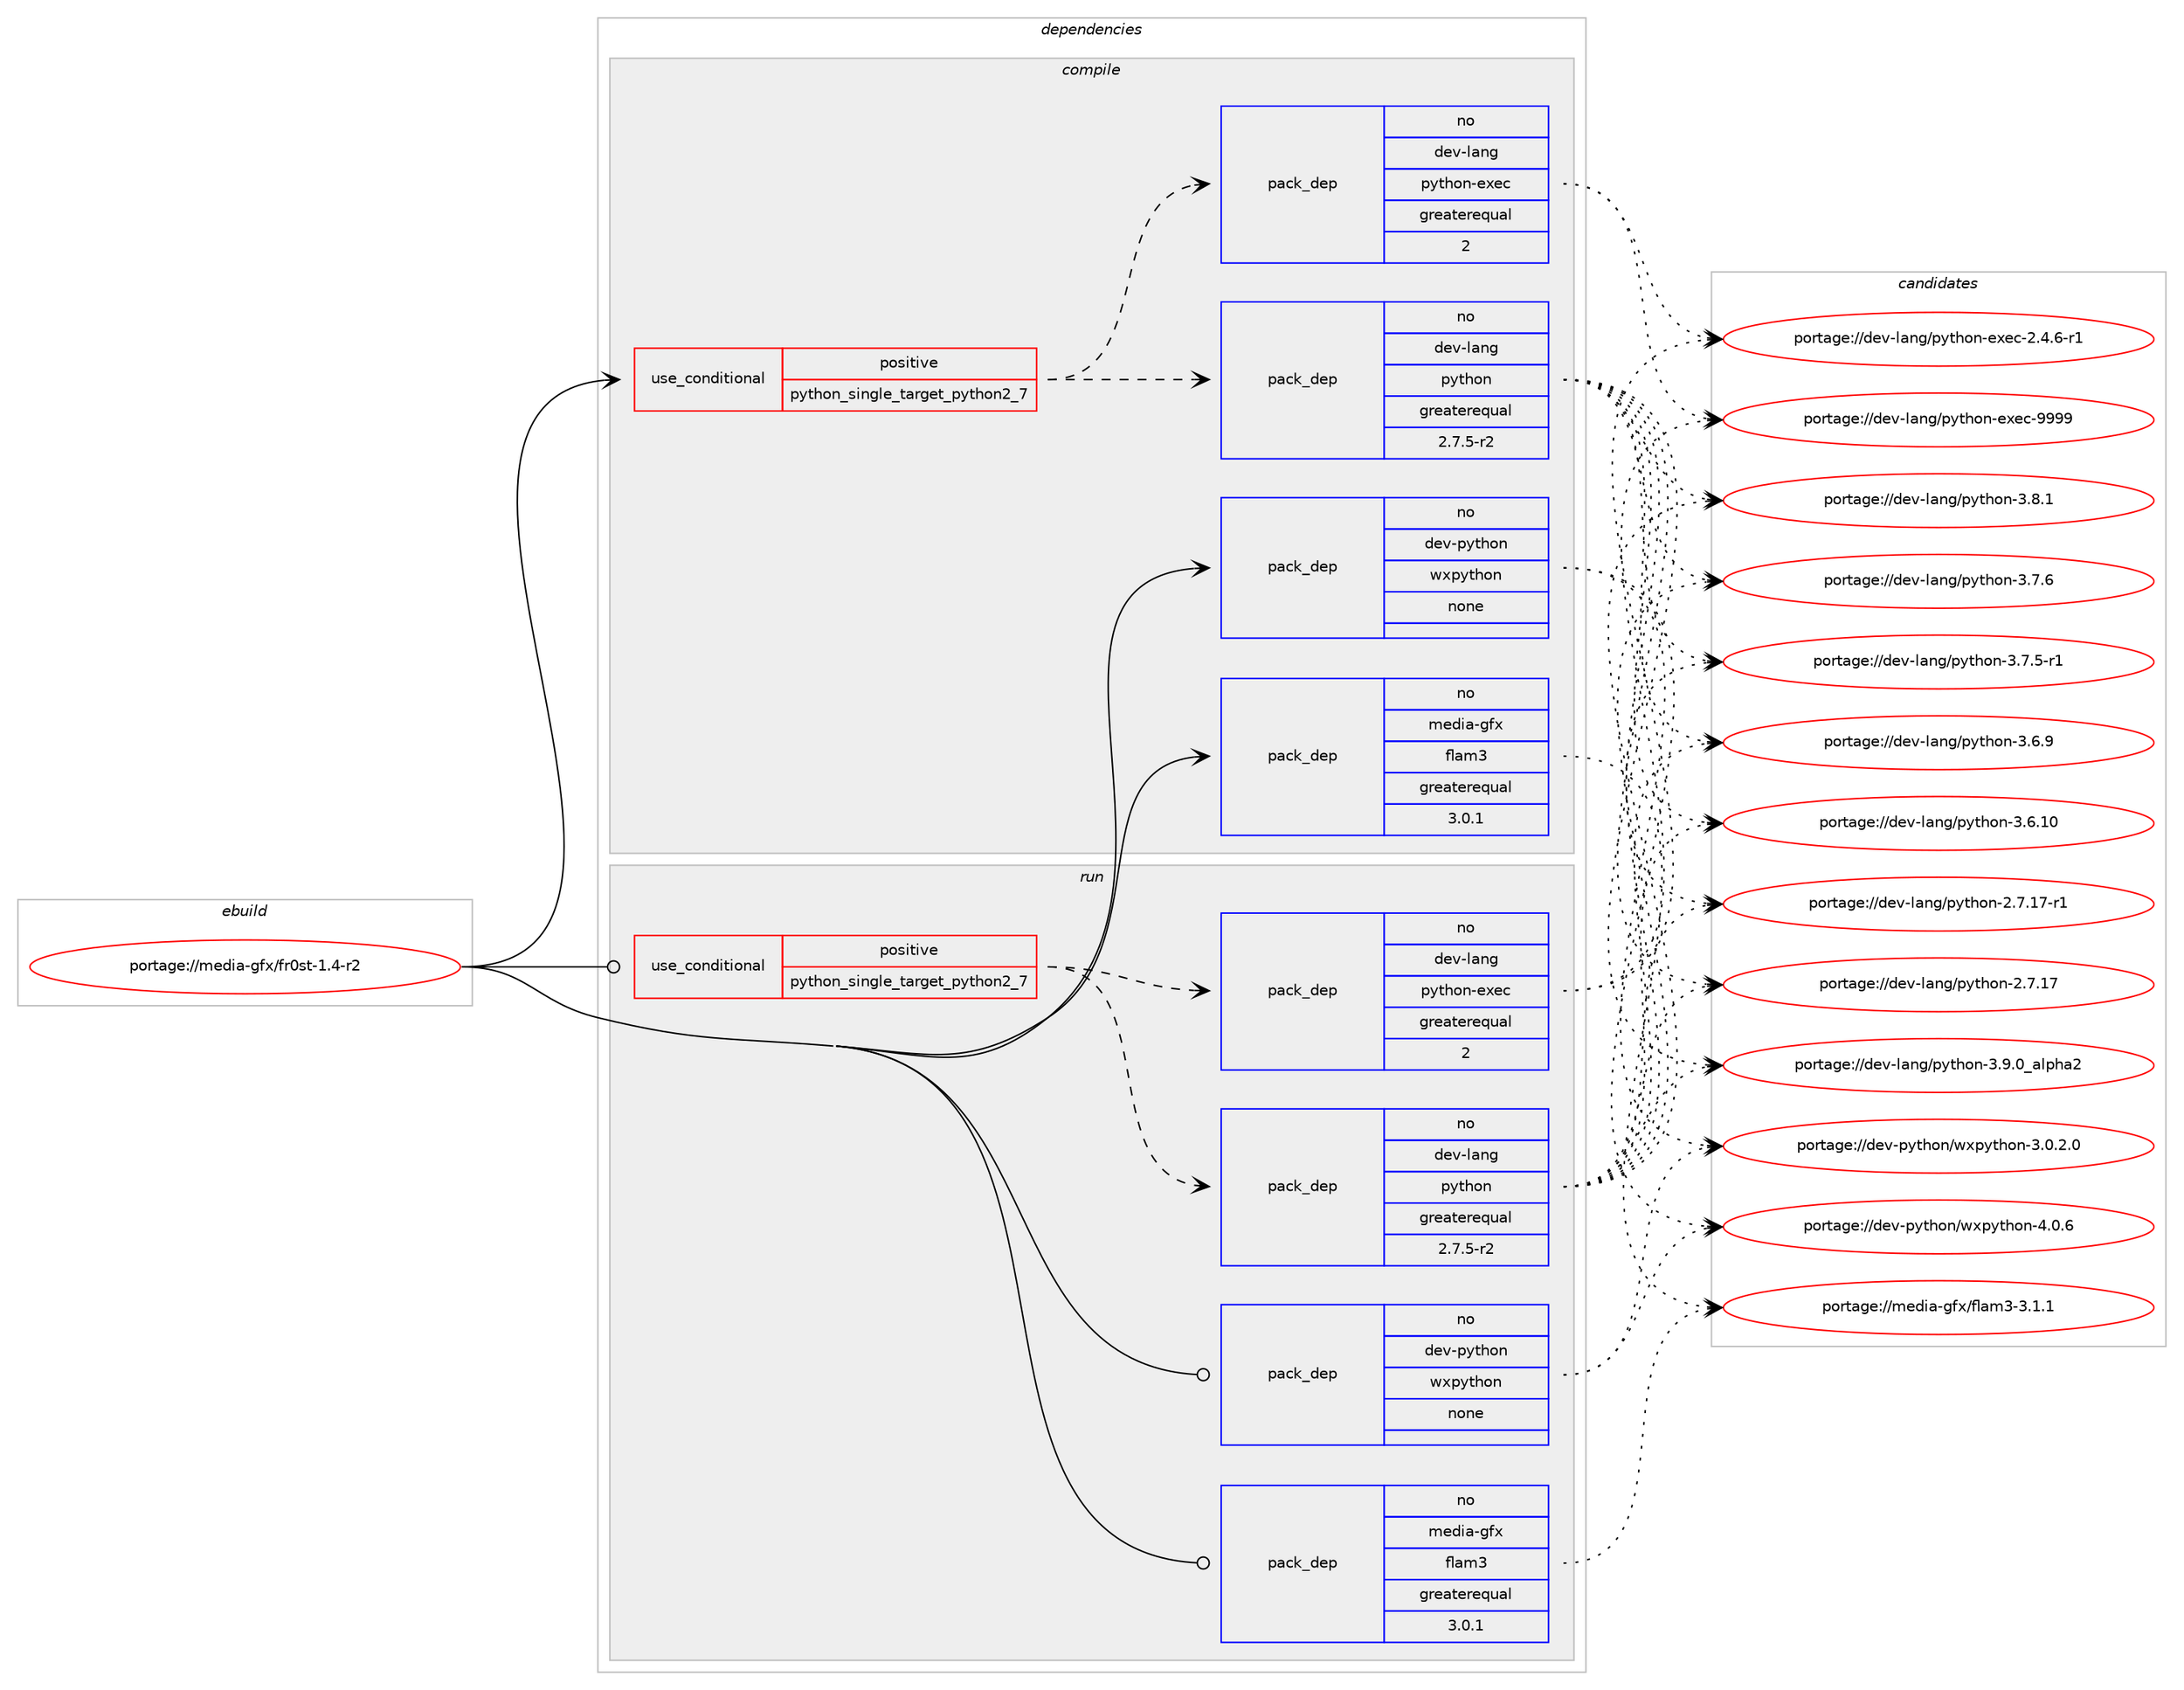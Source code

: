 digraph prolog {

# *************
# Graph options
# *************

newrank=true;
concentrate=true;
compound=true;
graph [rankdir=LR,fontname=Helvetica,fontsize=10,ranksep=1.5];#, ranksep=2.5, nodesep=0.2];
edge  [arrowhead=vee];
node  [fontname=Helvetica,fontsize=10];

# **********
# The ebuild
# **********

subgraph cluster_leftcol {
color=gray;
rank=same;
label=<<i>ebuild</i>>;
id [label="portage://media-gfx/fr0st-1.4-r2", color=red, width=4, href="../media-gfx/fr0st-1.4-r2.svg"];
}

# ****************
# The dependencies
# ****************

subgraph cluster_midcol {
color=gray;
label=<<i>dependencies</i>>;
subgraph cluster_compile {
fillcolor="#eeeeee";
style=filled;
label=<<i>compile</i>>;
subgraph cond51496 {
dependency224670 [label=<<TABLE BORDER="0" CELLBORDER="1" CELLSPACING="0" CELLPADDING="4"><TR><TD ROWSPAN="3" CELLPADDING="10">use_conditional</TD></TR><TR><TD>positive</TD></TR><TR><TD>python_single_target_python2_7</TD></TR></TABLE>>, shape=none, color=red];
subgraph pack169750 {
dependency224671 [label=<<TABLE BORDER="0" CELLBORDER="1" CELLSPACING="0" CELLPADDING="4" WIDTH="220"><TR><TD ROWSPAN="6" CELLPADDING="30">pack_dep</TD></TR><TR><TD WIDTH="110">no</TD></TR><TR><TD>dev-lang</TD></TR><TR><TD>python</TD></TR><TR><TD>greaterequal</TD></TR><TR><TD>2.7.5-r2</TD></TR></TABLE>>, shape=none, color=blue];
}
dependency224670:e -> dependency224671:w [weight=20,style="dashed",arrowhead="vee"];
subgraph pack169751 {
dependency224672 [label=<<TABLE BORDER="0" CELLBORDER="1" CELLSPACING="0" CELLPADDING="4" WIDTH="220"><TR><TD ROWSPAN="6" CELLPADDING="30">pack_dep</TD></TR><TR><TD WIDTH="110">no</TD></TR><TR><TD>dev-lang</TD></TR><TR><TD>python-exec</TD></TR><TR><TD>greaterequal</TD></TR><TR><TD>2</TD></TR></TABLE>>, shape=none, color=blue];
}
dependency224670:e -> dependency224672:w [weight=20,style="dashed",arrowhead="vee"];
}
id:e -> dependency224670:w [weight=20,style="solid",arrowhead="vee"];
subgraph pack169752 {
dependency224673 [label=<<TABLE BORDER="0" CELLBORDER="1" CELLSPACING="0" CELLPADDING="4" WIDTH="220"><TR><TD ROWSPAN="6" CELLPADDING="30">pack_dep</TD></TR><TR><TD WIDTH="110">no</TD></TR><TR><TD>dev-python</TD></TR><TR><TD>wxpython</TD></TR><TR><TD>none</TD></TR><TR><TD></TD></TR></TABLE>>, shape=none, color=blue];
}
id:e -> dependency224673:w [weight=20,style="solid",arrowhead="vee"];
subgraph pack169753 {
dependency224674 [label=<<TABLE BORDER="0" CELLBORDER="1" CELLSPACING="0" CELLPADDING="4" WIDTH="220"><TR><TD ROWSPAN="6" CELLPADDING="30">pack_dep</TD></TR><TR><TD WIDTH="110">no</TD></TR><TR><TD>media-gfx</TD></TR><TR><TD>flam3</TD></TR><TR><TD>greaterequal</TD></TR><TR><TD>3.0.1</TD></TR></TABLE>>, shape=none, color=blue];
}
id:e -> dependency224674:w [weight=20,style="solid",arrowhead="vee"];
}
subgraph cluster_compileandrun {
fillcolor="#eeeeee";
style=filled;
label=<<i>compile and run</i>>;
}
subgraph cluster_run {
fillcolor="#eeeeee";
style=filled;
label=<<i>run</i>>;
subgraph cond51497 {
dependency224675 [label=<<TABLE BORDER="0" CELLBORDER="1" CELLSPACING="0" CELLPADDING="4"><TR><TD ROWSPAN="3" CELLPADDING="10">use_conditional</TD></TR><TR><TD>positive</TD></TR><TR><TD>python_single_target_python2_7</TD></TR></TABLE>>, shape=none, color=red];
subgraph pack169754 {
dependency224676 [label=<<TABLE BORDER="0" CELLBORDER="1" CELLSPACING="0" CELLPADDING="4" WIDTH="220"><TR><TD ROWSPAN="6" CELLPADDING="30">pack_dep</TD></TR><TR><TD WIDTH="110">no</TD></TR><TR><TD>dev-lang</TD></TR><TR><TD>python</TD></TR><TR><TD>greaterequal</TD></TR><TR><TD>2.7.5-r2</TD></TR></TABLE>>, shape=none, color=blue];
}
dependency224675:e -> dependency224676:w [weight=20,style="dashed",arrowhead="vee"];
subgraph pack169755 {
dependency224677 [label=<<TABLE BORDER="0" CELLBORDER="1" CELLSPACING="0" CELLPADDING="4" WIDTH="220"><TR><TD ROWSPAN="6" CELLPADDING="30">pack_dep</TD></TR><TR><TD WIDTH="110">no</TD></TR><TR><TD>dev-lang</TD></TR><TR><TD>python-exec</TD></TR><TR><TD>greaterequal</TD></TR><TR><TD>2</TD></TR></TABLE>>, shape=none, color=blue];
}
dependency224675:e -> dependency224677:w [weight=20,style="dashed",arrowhead="vee"];
}
id:e -> dependency224675:w [weight=20,style="solid",arrowhead="odot"];
subgraph pack169756 {
dependency224678 [label=<<TABLE BORDER="0" CELLBORDER="1" CELLSPACING="0" CELLPADDING="4" WIDTH="220"><TR><TD ROWSPAN="6" CELLPADDING="30">pack_dep</TD></TR><TR><TD WIDTH="110">no</TD></TR><TR><TD>dev-python</TD></TR><TR><TD>wxpython</TD></TR><TR><TD>none</TD></TR><TR><TD></TD></TR></TABLE>>, shape=none, color=blue];
}
id:e -> dependency224678:w [weight=20,style="solid",arrowhead="odot"];
subgraph pack169757 {
dependency224679 [label=<<TABLE BORDER="0" CELLBORDER="1" CELLSPACING="0" CELLPADDING="4" WIDTH="220"><TR><TD ROWSPAN="6" CELLPADDING="30">pack_dep</TD></TR><TR><TD WIDTH="110">no</TD></TR><TR><TD>media-gfx</TD></TR><TR><TD>flam3</TD></TR><TR><TD>greaterequal</TD></TR><TR><TD>3.0.1</TD></TR></TABLE>>, shape=none, color=blue];
}
id:e -> dependency224679:w [weight=20,style="solid",arrowhead="odot"];
}
}

# **************
# The candidates
# **************

subgraph cluster_choices {
rank=same;
color=gray;
label=<<i>candidates</i>>;

subgraph choice169750 {
color=black;
nodesep=1;
choice10010111845108971101034711212111610411111045514657464895971081121049750 [label="portage://dev-lang/python-3.9.0_alpha2", color=red, width=4,href="../dev-lang/python-3.9.0_alpha2.svg"];
choice100101118451089711010347112121116104111110455146564649 [label="portage://dev-lang/python-3.8.1", color=red, width=4,href="../dev-lang/python-3.8.1.svg"];
choice100101118451089711010347112121116104111110455146554654 [label="portage://dev-lang/python-3.7.6", color=red, width=4,href="../dev-lang/python-3.7.6.svg"];
choice1001011184510897110103471121211161041111104551465546534511449 [label="portage://dev-lang/python-3.7.5-r1", color=red, width=4,href="../dev-lang/python-3.7.5-r1.svg"];
choice100101118451089711010347112121116104111110455146544657 [label="portage://dev-lang/python-3.6.9", color=red, width=4,href="../dev-lang/python-3.6.9.svg"];
choice10010111845108971101034711212111610411111045514654464948 [label="portage://dev-lang/python-3.6.10", color=red, width=4,href="../dev-lang/python-3.6.10.svg"];
choice100101118451089711010347112121116104111110455046554649554511449 [label="portage://dev-lang/python-2.7.17-r1", color=red, width=4,href="../dev-lang/python-2.7.17-r1.svg"];
choice10010111845108971101034711212111610411111045504655464955 [label="portage://dev-lang/python-2.7.17", color=red, width=4,href="../dev-lang/python-2.7.17.svg"];
dependency224671:e -> choice10010111845108971101034711212111610411111045514657464895971081121049750:w [style=dotted,weight="100"];
dependency224671:e -> choice100101118451089711010347112121116104111110455146564649:w [style=dotted,weight="100"];
dependency224671:e -> choice100101118451089711010347112121116104111110455146554654:w [style=dotted,weight="100"];
dependency224671:e -> choice1001011184510897110103471121211161041111104551465546534511449:w [style=dotted,weight="100"];
dependency224671:e -> choice100101118451089711010347112121116104111110455146544657:w [style=dotted,weight="100"];
dependency224671:e -> choice10010111845108971101034711212111610411111045514654464948:w [style=dotted,weight="100"];
dependency224671:e -> choice100101118451089711010347112121116104111110455046554649554511449:w [style=dotted,weight="100"];
dependency224671:e -> choice10010111845108971101034711212111610411111045504655464955:w [style=dotted,weight="100"];
}
subgraph choice169751 {
color=black;
nodesep=1;
choice10010111845108971101034711212111610411111045101120101994557575757 [label="portage://dev-lang/python-exec-9999", color=red, width=4,href="../dev-lang/python-exec-9999.svg"];
choice10010111845108971101034711212111610411111045101120101994550465246544511449 [label="portage://dev-lang/python-exec-2.4.6-r1", color=red, width=4,href="../dev-lang/python-exec-2.4.6-r1.svg"];
dependency224672:e -> choice10010111845108971101034711212111610411111045101120101994557575757:w [style=dotted,weight="100"];
dependency224672:e -> choice10010111845108971101034711212111610411111045101120101994550465246544511449:w [style=dotted,weight="100"];
}
subgraph choice169752 {
color=black;
nodesep=1;
choice1001011184511212111610411111047119120112121116104111110455246484654 [label="portage://dev-python/wxpython-4.0.6", color=red, width=4,href="../dev-python/wxpython-4.0.6.svg"];
choice10010111845112121116104111110471191201121211161041111104551464846504648 [label="portage://dev-python/wxpython-3.0.2.0", color=red, width=4,href="../dev-python/wxpython-3.0.2.0.svg"];
dependency224673:e -> choice1001011184511212111610411111047119120112121116104111110455246484654:w [style=dotted,weight="100"];
dependency224673:e -> choice10010111845112121116104111110471191201121211161041111104551464846504648:w [style=dotted,weight="100"];
}
subgraph choice169753 {
color=black;
nodesep=1;
choice1091011001059745103102120471021089710951455146494649 [label="portage://media-gfx/flam3-3.1.1", color=red, width=4,href="../media-gfx/flam3-3.1.1.svg"];
dependency224674:e -> choice1091011001059745103102120471021089710951455146494649:w [style=dotted,weight="100"];
}
subgraph choice169754 {
color=black;
nodesep=1;
choice10010111845108971101034711212111610411111045514657464895971081121049750 [label="portage://dev-lang/python-3.9.0_alpha2", color=red, width=4,href="../dev-lang/python-3.9.0_alpha2.svg"];
choice100101118451089711010347112121116104111110455146564649 [label="portage://dev-lang/python-3.8.1", color=red, width=4,href="../dev-lang/python-3.8.1.svg"];
choice100101118451089711010347112121116104111110455146554654 [label="portage://dev-lang/python-3.7.6", color=red, width=4,href="../dev-lang/python-3.7.6.svg"];
choice1001011184510897110103471121211161041111104551465546534511449 [label="portage://dev-lang/python-3.7.5-r1", color=red, width=4,href="../dev-lang/python-3.7.5-r1.svg"];
choice100101118451089711010347112121116104111110455146544657 [label="portage://dev-lang/python-3.6.9", color=red, width=4,href="../dev-lang/python-3.6.9.svg"];
choice10010111845108971101034711212111610411111045514654464948 [label="portage://dev-lang/python-3.6.10", color=red, width=4,href="../dev-lang/python-3.6.10.svg"];
choice100101118451089711010347112121116104111110455046554649554511449 [label="portage://dev-lang/python-2.7.17-r1", color=red, width=4,href="../dev-lang/python-2.7.17-r1.svg"];
choice10010111845108971101034711212111610411111045504655464955 [label="portage://dev-lang/python-2.7.17", color=red, width=4,href="../dev-lang/python-2.7.17.svg"];
dependency224676:e -> choice10010111845108971101034711212111610411111045514657464895971081121049750:w [style=dotted,weight="100"];
dependency224676:e -> choice100101118451089711010347112121116104111110455146564649:w [style=dotted,weight="100"];
dependency224676:e -> choice100101118451089711010347112121116104111110455146554654:w [style=dotted,weight="100"];
dependency224676:e -> choice1001011184510897110103471121211161041111104551465546534511449:w [style=dotted,weight="100"];
dependency224676:e -> choice100101118451089711010347112121116104111110455146544657:w [style=dotted,weight="100"];
dependency224676:e -> choice10010111845108971101034711212111610411111045514654464948:w [style=dotted,weight="100"];
dependency224676:e -> choice100101118451089711010347112121116104111110455046554649554511449:w [style=dotted,weight="100"];
dependency224676:e -> choice10010111845108971101034711212111610411111045504655464955:w [style=dotted,weight="100"];
}
subgraph choice169755 {
color=black;
nodesep=1;
choice10010111845108971101034711212111610411111045101120101994557575757 [label="portage://dev-lang/python-exec-9999", color=red, width=4,href="../dev-lang/python-exec-9999.svg"];
choice10010111845108971101034711212111610411111045101120101994550465246544511449 [label="portage://dev-lang/python-exec-2.4.6-r1", color=red, width=4,href="../dev-lang/python-exec-2.4.6-r1.svg"];
dependency224677:e -> choice10010111845108971101034711212111610411111045101120101994557575757:w [style=dotted,weight="100"];
dependency224677:e -> choice10010111845108971101034711212111610411111045101120101994550465246544511449:w [style=dotted,weight="100"];
}
subgraph choice169756 {
color=black;
nodesep=1;
choice1001011184511212111610411111047119120112121116104111110455246484654 [label="portage://dev-python/wxpython-4.0.6", color=red, width=4,href="../dev-python/wxpython-4.0.6.svg"];
choice10010111845112121116104111110471191201121211161041111104551464846504648 [label="portage://dev-python/wxpython-3.0.2.0", color=red, width=4,href="../dev-python/wxpython-3.0.2.0.svg"];
dependency224678:e -> choice1001011184511212111610411111047119120112121116104111110455246484654:w [style=dotted,weight="100"];
dependency224678:e -> choice10010111845112121116104111110471191201121211161041111104551464846504648:w [style=dotted,weight="100"];
}
subgraph choice169757 {
color=black;
nodesep=1;
choice1091011001059745103102120471021089710951455146494649 [label="portage://media-gfx/flam3-3.1.1", color=red, width=4,href="../media-gfx/flam3-3.1.1.svg"];
dependency224679:e -> choice1091011001059745103102120471021089710951455146494649:w [style=dotted,weight="100"];
}
}

}

